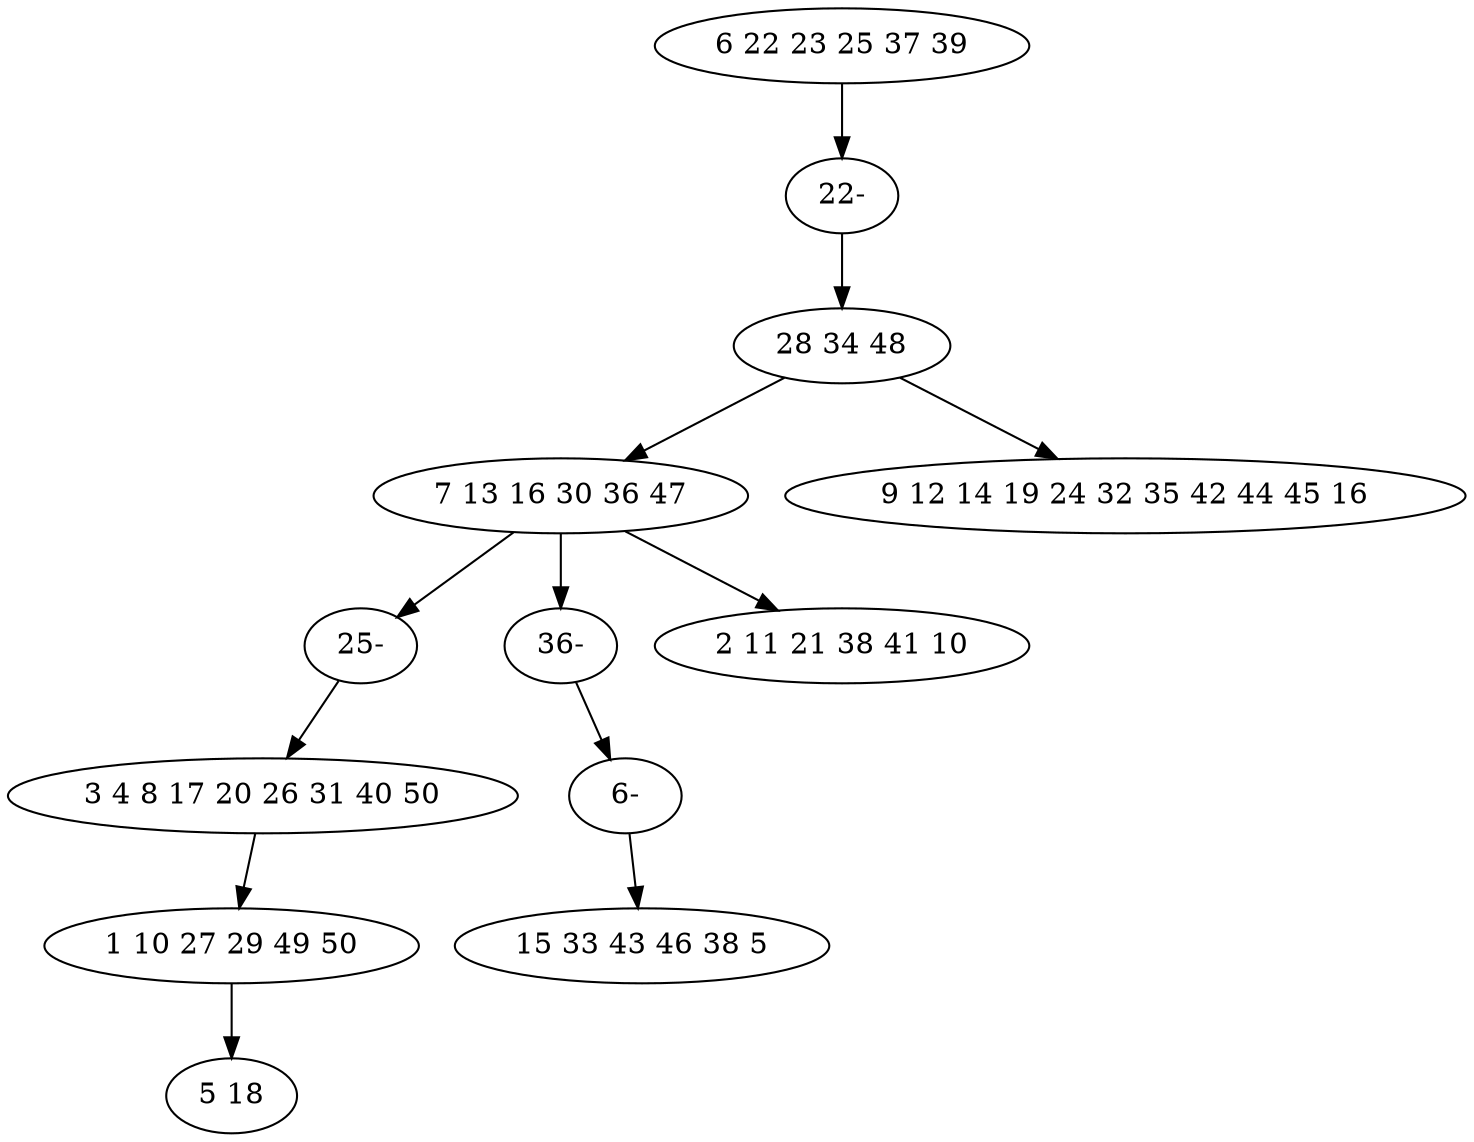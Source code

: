 digraph true_tree {
	"0" -> "10"
	"1" -> "2"
	"2" -> "9"
	"2" -> "11"
	"2" -> "5"
	"1" -> "6"
	"3" -> "7"
	"7" -> "8"
	"9" -> "3"
	"10" -> "1"
	"11" -> "12"
	"12" -> "4"
	"0" [label="6 22 23 25 37 39"];
	"1" [label="28 34 48"];
	"2" [label="7 13 16 30 36 47"];
	"3" [label="3 4 8 17 20 26 31 40 50"];
	"4" [label="15 33 43 46 38 5"];
	"5" [label="2 11 21 38 41 10"];
	"6" [label="9 12 14 19 24 32 35 42 44 45 16"];
	"7" [label="1 10 27 29 49 50"];
	"8" [label="5 18"];
	"9" [label="25-"];
	"10" [label="22-"];
	"11" [label="36-"];
	"12" [label="6-"];
}
